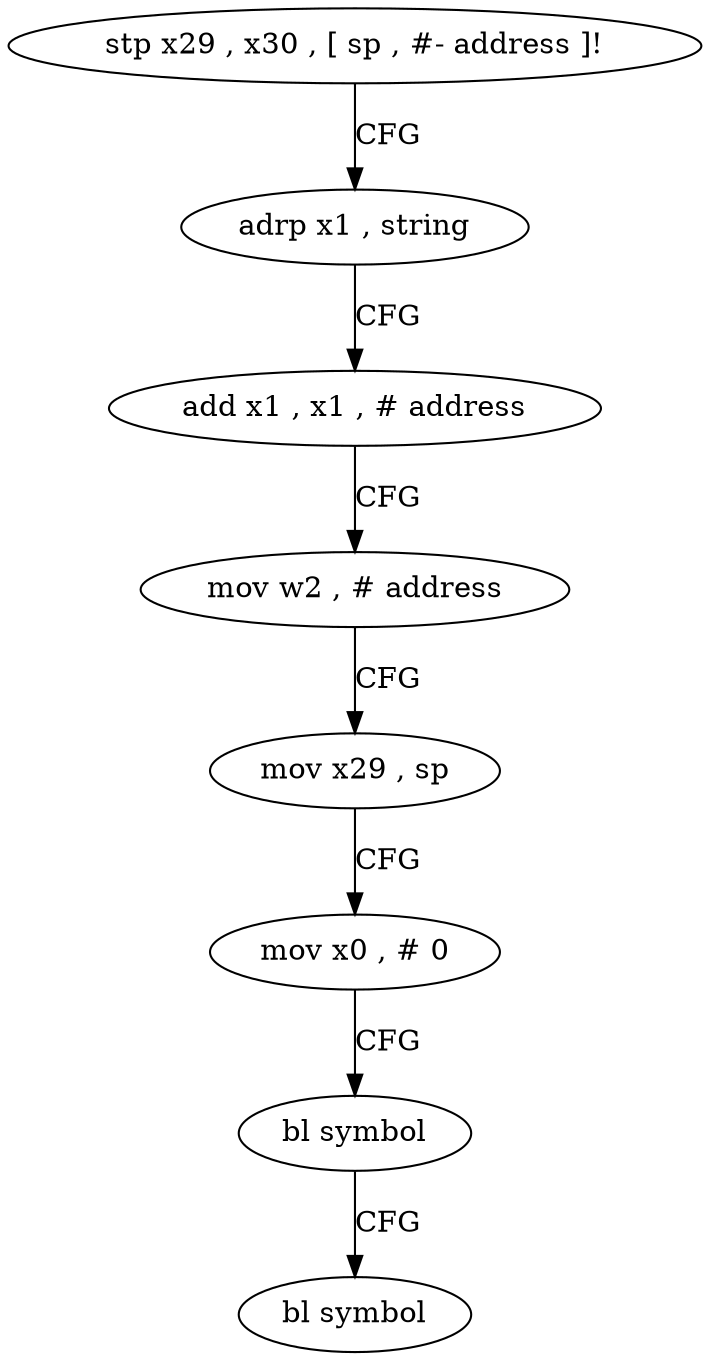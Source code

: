 digraph "func" {
"4214464" [label = "stp x29 , x30 , [ sp , #- address ]!" ]
"4214468" [label = "adrp x1 , string" ]
"4214472" [label = "add x1 , x1 , # address" ]
"4214476" [label = "mov w2 , # address" ]
"4214480" [label = "mov x29 , sp" ]
"4214484" [label = "mov x0 , # 0" ]
"4214488" [label = "bl symbol" ]
"4214492" [label = "bl symbol" ]
"4214464" -> "4214468" [ label = "CFG" ]
"4214468" -> "4214472" [ label = "CFG" ]
"4214472" -> "4214476" [ label = "CFG" ]
"4214476" -> "4214480" [ label = "CFG" ]
"4214480" -> "4214484" [ label = "CFG" ]
"4214484" -> "4214488" [ label = "CFG" ]
"4214488" -> "4214492" [ label = "CFG" ]
}
